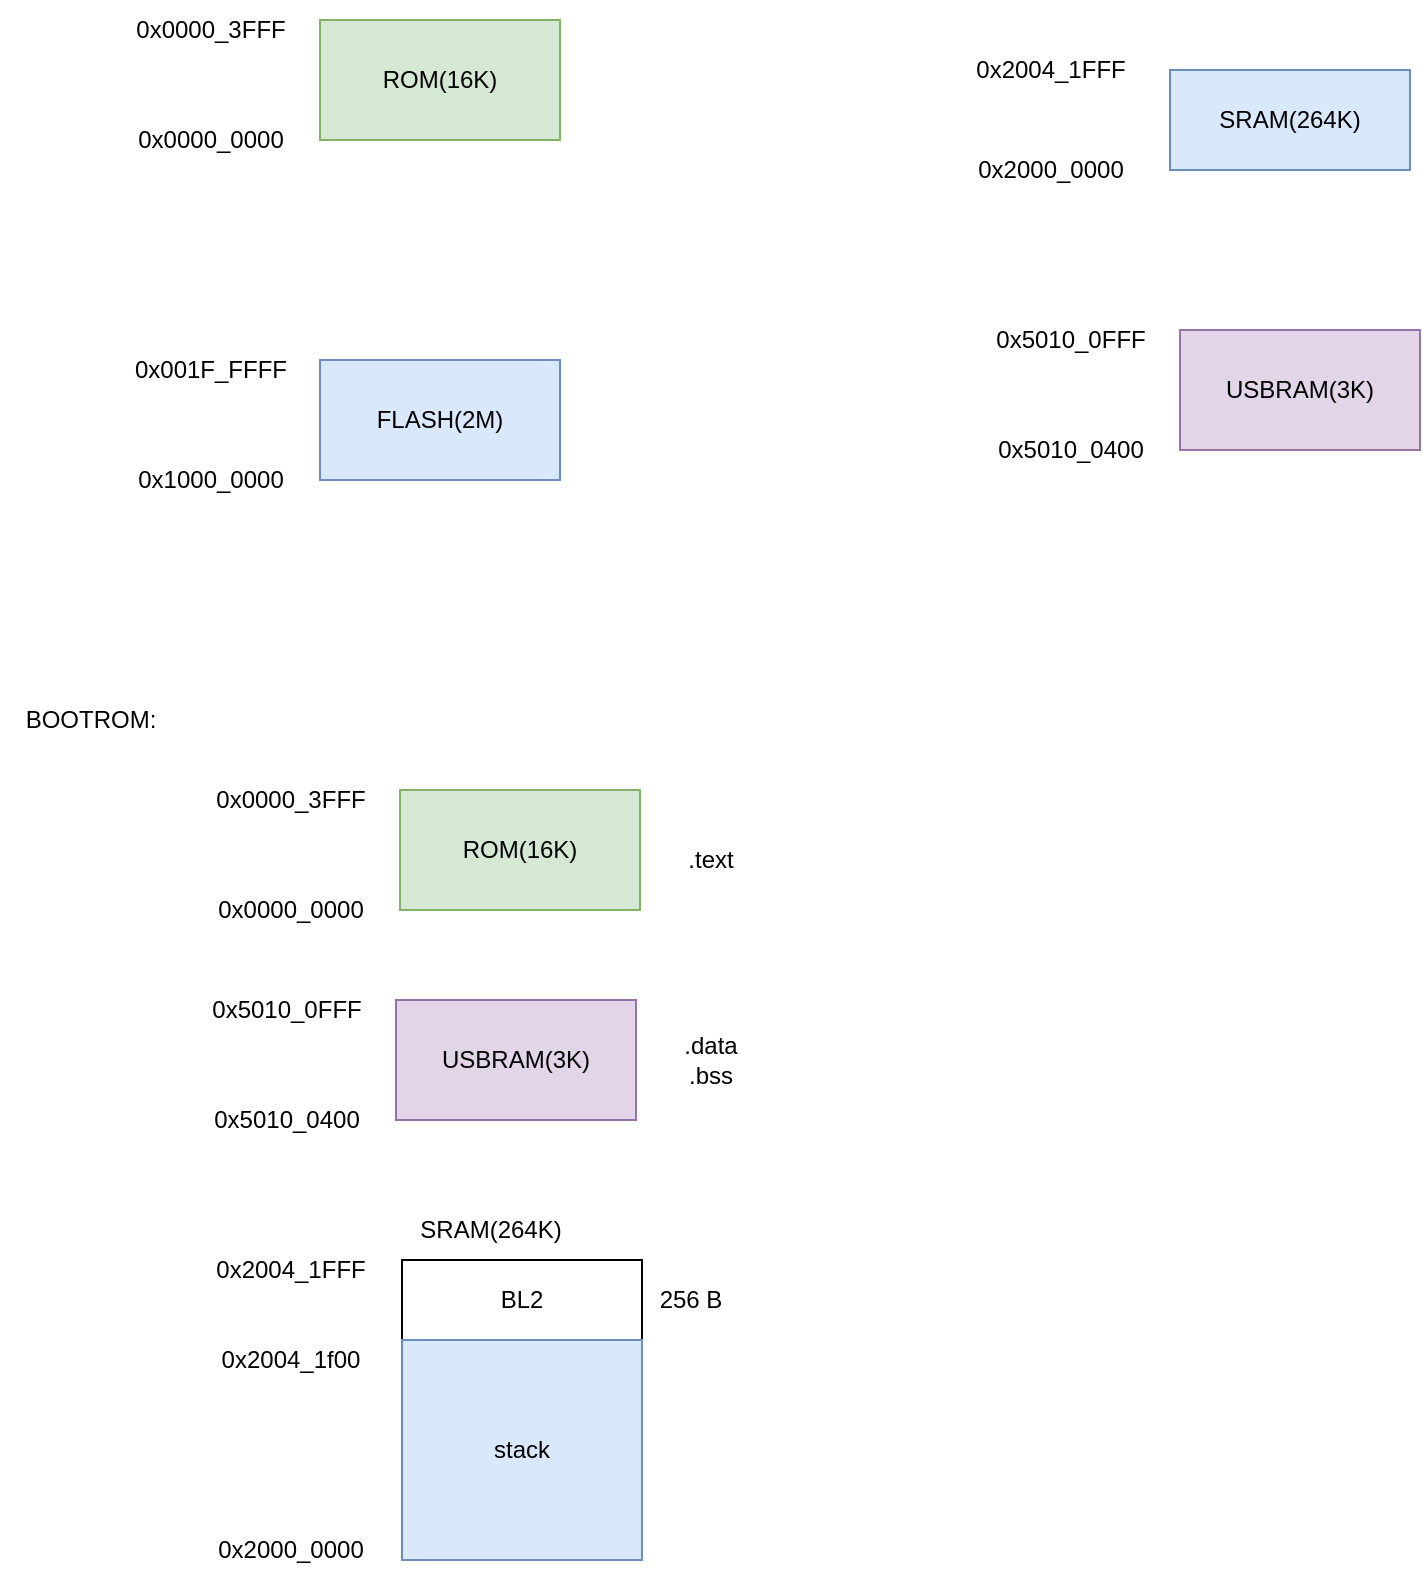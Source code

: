 <mxfile version="20.2.0" type="github">
  <diagram id="SMoDQftgCHazYTA_Q3V3" name="memory">
    <mxGraphModel dx="1350" dy="773" grid="1" gridSize="10" guides="1" tooltips="1" connect="1" arrows="1" fold="1" page="1" pageScale="1" pageWidth="850" pageHeight="1100" math="0" shadow="0">
      <root>
        <mxCell id="0" />
        <mxCell id="1" parent="0" />
        <mxCell id="F6iENnoEfVVWvnV-UXQh-1" value="ROM(16K)" style="rounded=0;whiteSpace=wrap;html=1;fillColor=#d5e8d4;strokeColor=#82b366;" vertex="1" parent="1">
          <mxGeometry x="225" y="90" width="120" height="60" as="geometry" />
        </mxCell>
        <mxCell id="F6iENnoEfVVWvnV-UXQh-2" value="0x0000_0000" style="text;html=1;align=center;verticalAlign=middle;resizable=0;points=[];autosize=1;strokeColor=none;fillColor=none;" vertex="1" parent="1">
          <mxGeometry x="120" y="135" width="100" height="30" as="geometry" />
        </mxCell>
        <mxCell id="F6iENnoEfVVWvnV-UXQh-3" value="0x0000_3FFF" style="text;html=1;align=center;verticalAlign=middle;resizable=0;points=[];autosize=1;strokeColor=none;fillColor=none;" vertex="1" parent="1">
          <mxGeometry x="120" y="80" width="100" height="30" as="geometry" />
        </mxCell>
        <mxCell id="F6iENnoEfVVWvnV-UXQh-4" value="FLASH(2M)" style="rounded=0;whiteSpace=wrap;html=1;fillColor=#dae8fc;strokeColor=#6c8ebf;" vertex="1" parent="1">
          <mxGeometry x="225" y="260" width="120" height="60" as="geometry" />
        </mxCell>
        <mxCell id="F6iENnoEfVVWvnV-UXQh-5" value="0x1000_0000" style="text;html=1;align=center;verticalAlign=middle;resizable=0;points=[];autosize=1;strokeColor=none;fillColor=none;" vertex="1" parent="1">
          <mxGeometry x="120" y="305" width="100" height="30" as="geometry" />
        </mxCell>
        <mxCell id="F6iENnoEfVVWvnV-UXQh-6" value="0x001F_FFFF" style="text;html=1;align=center;verticalAlign=middle;resizable=0;points=[];autosize=1;strokeColor=none;fillColor=none;" vertex="1" parent="1">
          <mxGeometry x="120" y="250" width="100" height="30" as="geometry" />
        </mxCell>
        <mxCell id="F6iENnoEfVVWvnV-UXQh-7" value="BL2" style="rounded=0;whiteSpace=wrap;html=1;" vertex="1" parent="1">
          <mxGeometry x="266" y="710" width="120" height="40" as="geometry" />
        </mxCell>
        <mxCell id="F6iENnoEfVVWvnV-UXQh-8" value="0x2000_0000" style="text;html=1;align=center;verticalAlign=middle;resizable=0;points=[];autosize=1;strokeColor=none;fillColor=none;" vertex="1" parent="1">
          <mxGeometry x="160" y="840" width="100" height="30" as="geometry" />
        </mxCell>
        <mxCell id="F6iENnoEfVVWvnV-UXQh-9" value="0x2004_1FFF" style="text;html=1;align=center;verticalAlign=middle;resizable=0;points=[];autosize=1;strokeColor=none;fillColor=none;" vertex="1" parent="1">
          <mxGeometry x="160" y="700" width="100" height="30" as="geometry" />
        </mxCell>
        <mxCell id="F6iENnoEfVVWvnV-UXQh-10" value="USBRAM(3K)" style="rounded=0;whiteSpace=wrap;html=1;fillColor=#e1d5e7;strokeColor=#9673a6;" vertex="1" parent="1">
          <mxGeometry x="655" y="245" width="120" height="60" as="geometry" />
        </mxCell>
        <mxCell id="F6iENnoEfVVWvnV-UXQh-11" value="0x5010_0400" style="text;html=1;align=center;verticalAlign=middle;resizable=0;points=[];autosize=1;strokeColor=none;fillColor=none;" vertex="1" parent="1">
          <mxGeometry x="550" y="290" width="100" height="30" as="geometry" />
        </mxCell>
        <mxCell id="F6iENnoEfVVWvnV-UXQh-12" value="0x5010_0FFF" style="text;html=1;align=center;verticalAlign=middle;resizable=0;points=[];autosize=1;strokeColor=none;fillColor=none;" vertex="1" parent="1">
          <mxGeometry x="550" y="235" width="100" height="30" as="geometry" />
        </mxCell>
        <mxCell id="F6iENnoEfVVWvnV-UXQh-13" value="BOOTROM:" style="text;html=1;align=center;verticalAlign=middle;resizable=0;points=[];autosize=1;strokeColor=none;fillColor=none;" vertex="1" parent="1">
          <mxGeometry x="65" y="425" width="90" height="30" as="geometry" />
        </mxCell>
        <mxCell id="F6iENnoEfVVWvnV-UXQh-14" value="ROM(16K)" style="rounded=0;whiteSpace=wrap;html=1;fillColor=#d5e8d4;strokeColor=#82b366;" vertex="1" parent="1">
          <mxGeometry x="265" y="475" width="120" height="60" as="geometry" />
        </mxCell>
        <mxCell id="F6iENnoEfVVWvnV-UXQh-15" value="0x0000_0000" style="text;html=1;align=center;verticalAlign=middle;resizable=0;points=[];autosize=1;strokeColor=none;fillColor=none;" vertex="1" parent="1">
          <mxGeometry x="160" y="520" width="100" height="30" as="geometry" />
        </mxCell>
        <mxCell id="F6iENnoEfVVWvnV-UXQh-16" value="0x0000_3FFF" style="text;html=1;align=center;verticalAlign=middle;resizable=0;points=[];autosize=1;strokeColor=none;fillColor=none;" vertex="1" parent="1">
          <mxGeometry x="160" y="465" width="100" height="30" as="geometry" />
        </mxCell>
        <mxCell id="F6iENnoEfVVWvnV-UXQh-17" value="USBRAM(3K)" style="rounded=0;whiteSpace=wrap;html=1;fillColor=#e1d5e7;strokeColor=#9673a6;" vertex="1" parent="1">
          <mxGeometry x="263" y="580" width="120" height="60" as="geometry" />
        </mxCell>
        <mxCell id="F6iENnoEfVVWvnV-UXQh-18" value="0x5010_0400" style="text;html=1;align=center;verticalAlign=middle;resizable=0;points=[];autosize=1;strokeColor=none;fillColor=none;" vertex="1" parent="1">
          <mxGeometry x="158" y="625" width="100" height="30" as="geometry" />
        </mxCell>
        <mxCell id="F6iENnoEfVVWvnV-UXQh-19" value="0x5010_0FFF" style="text;html=1;align=center;verticalAlign=middle;resizable=0;points=[];autosize=1;strokeColor=none;fillColor=none;" vertex="1" parent="1">
          <mxGeometry x="158" y="570" width="100" height="30" as="geometry" />
        </mxCell>
        <mxCell id="F6iENnoEfVVWvnV-UXQh-20" value=".text" style="text;html=1;align=center;verticalAlign=middle;resizable=0;points=[];autosize=1;strokeColor=none;fillColor=none;" vertex="1" parent="1">
          <mxGeometry x="395" y="495" width="50" height="30" as="geometry" />
        </mxCell>
        <mxCell id="F6iENnoEfVVWvnV-UXQh-21" value=".data&lt;br&gt;.bss" style="text;html=1;align=center;verticalAlign=middle;resizable=0;points=[];autosize=1;strokeColor=none;fillColor=none;" vertex="1" parent="1">
          <mxGeometry x="395" y="590" width="50" height="40" as="geometry" />
        </mxCell>
        <mxCell id="F6iENnoEfVVWvnV-UXQh-23" value="stack" style="rounded=0;whiteSpace=wrap;html=1;fillColor=#dae8fc;strokeColor=#6c8ebf;" vertex="1" parent="1">
          <mxGeometry x="266" y="750" width="120" height="110" as="geometry" />
        </mxCell>
        <mxCell id="F6iENnoEfVVWvnV-UXQh-24" value="&lt;span style=&quot;&quot;&gt;SRAM(264K)&lt;/span&gt;" style="text;html=1;align=center;verticalAlign=middle;resizable=0;points=[];autosize=1;strokeColor=none;fillColor=none;" vertex="1" parent="1">
          <mxGeometry x="265" y="680" width="90" height="30" as="geometry" />
        </mxCell>
        <mxCell id="F6iENnoEfVVWvnV-UXQh-25" value="0x2004_1f00" style="text;html=1;align=center;verticalAlign=middle;resizable=0;points=[];autosize=1;strokeColor=none;fillColor=none;" vertex="1" parent="1">
          <mxGeometry x="165" y="745" width="90" height="30" as="geometry" />
        </mxCell>
        <mxCell id="F6iENnoEfVVWvnV-UXQh-26" value="256 B" style="text;html=1;align=center;verticalAlign=middle;resizable=0;points=[];autosize=1;strokeColor=none;fillColor=none;" vertex="1" parent="1">
          <mxGeometry x="385" y="715" width="50" height="30" as="geometry" />
        </mxCell>
        <mxCell id="F6iENnoEfVVWvnV-UXQh-28" value="0x2000_0000" style="text;html=1;align=center;verticalAlign=middle;resizable=0;points=[];autosize=1;strokeColor=none;fillColor=none;" vertex="1" parent="1">
          <mxGeometry x="540" y="150" width="100" height="30" as="geometry" />
        </mxCell>
        <mxCell id="F6iENnoEfVVWvnV-UXQh-29" value="0x2004_1FFF" style="text;html=1;align=center;verticalAlign=middle;resizable=0;points=[];autosize=1;strokeColor=none;fillColor=none;" vertex="1" parent="1">
          <mxGeometry x="540" y="100" width="100" height="30" as="geometry" />
        </mxCell>
        <mxCell id="F6iENnoEfVVWvnV-UXQh-30" value="SRAM(264K)" style="rounded=0;whiteSpace=wrap;html=1;fillColor=#dae8fc;strokeColor=#6c8ebf;" vertex="1" parent="1">
          <mxGeometry x="650" y="115" width="120" height="50" as="geometry" />
        </mxCell>
      </root>
    </mxGraphModel>
  </diagram>
</mxfile>
